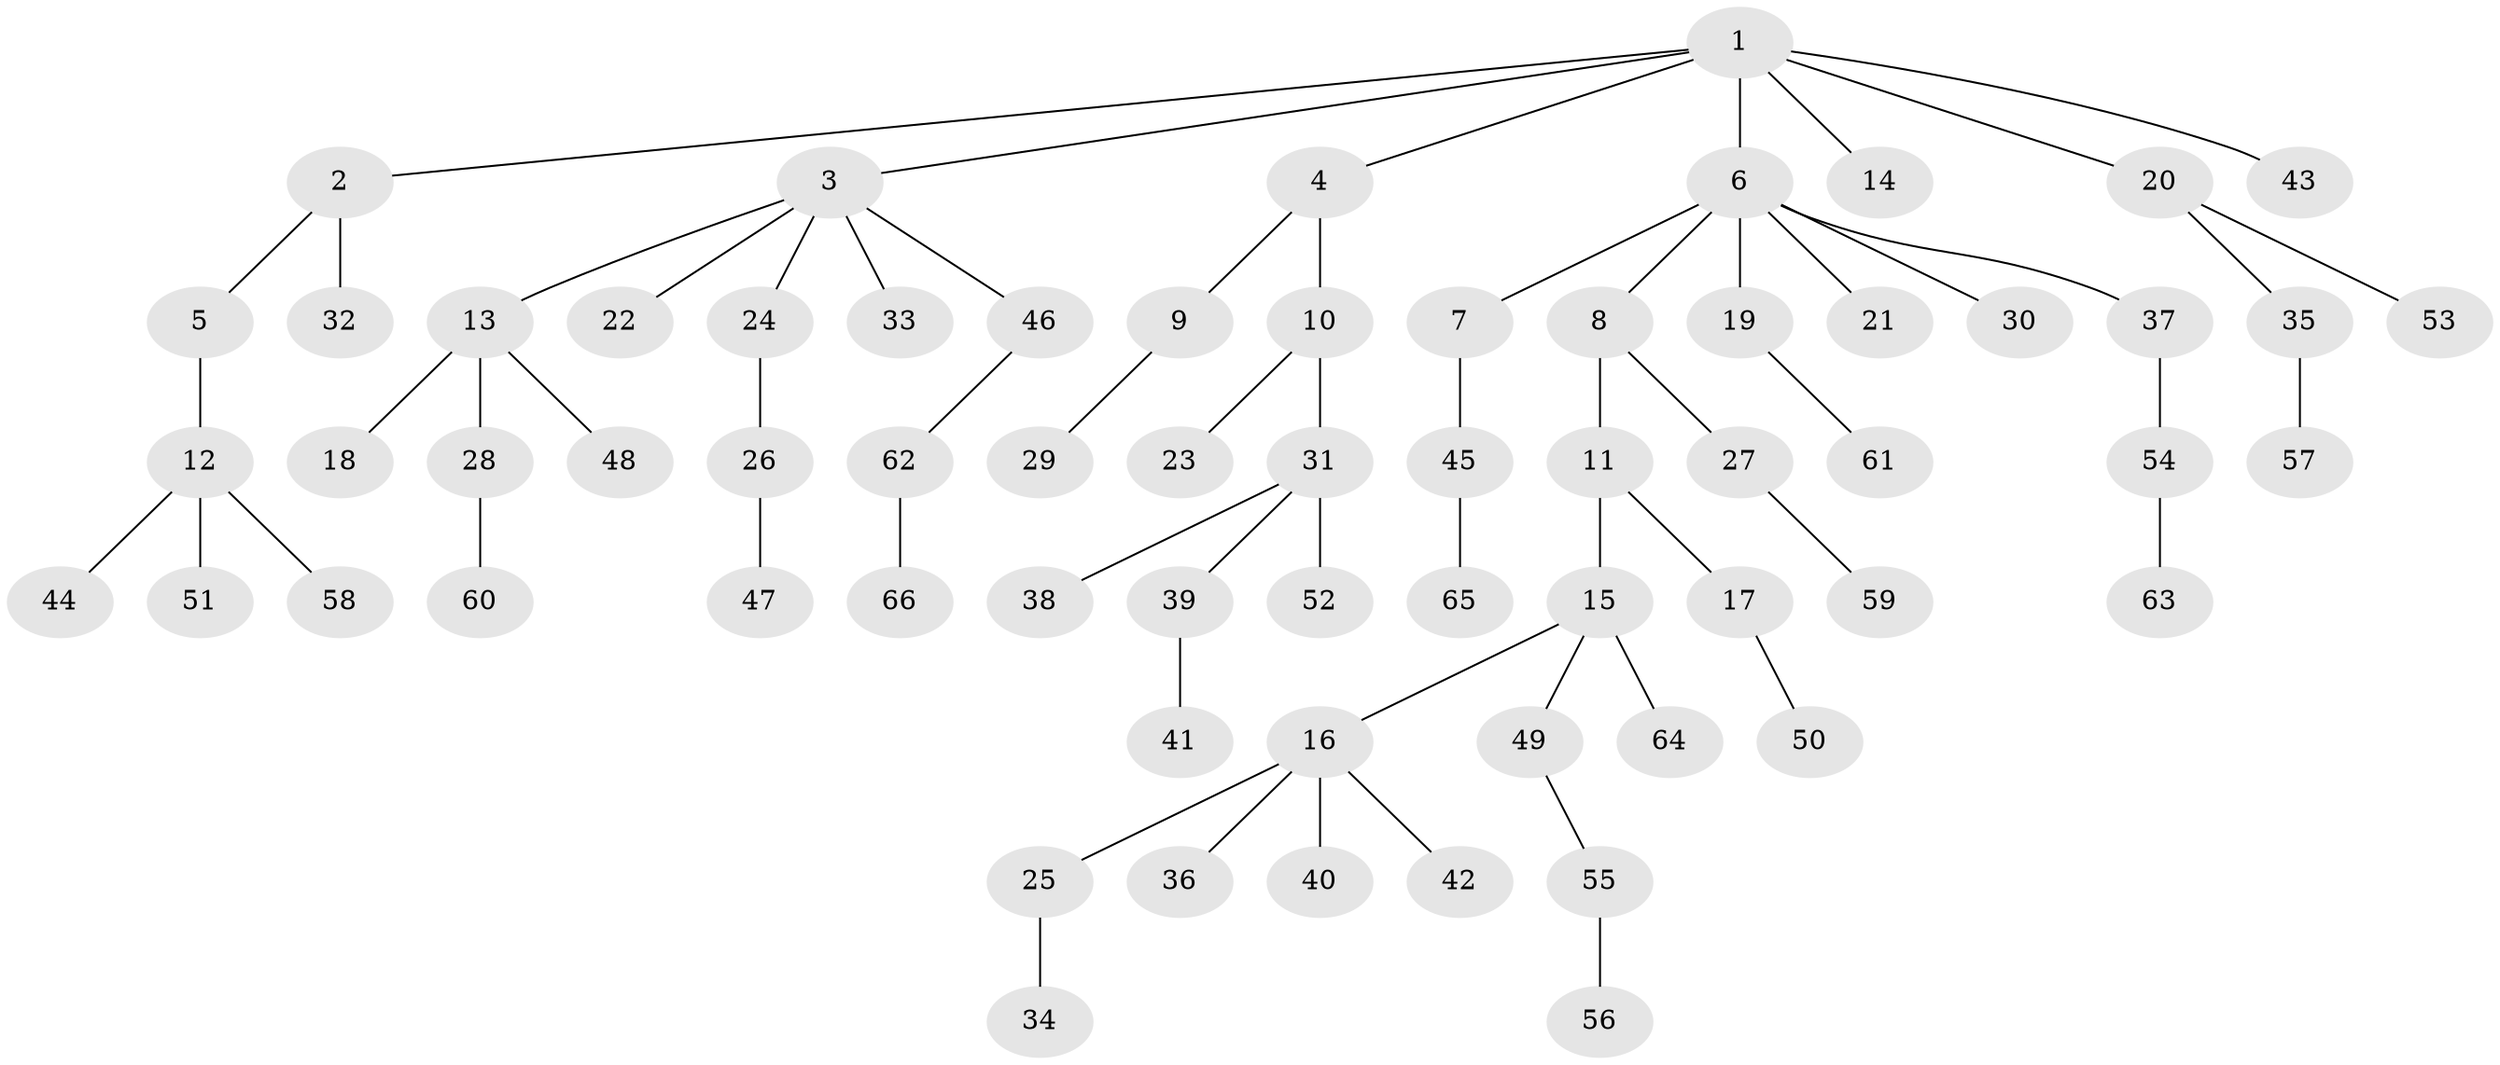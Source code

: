 // coarse degree distribution, {1: 0.6304347826086957, 2: 0.30434782608695654, 5: 0.021739130434782608, 4: 0.021739130434782608, 24: 0.021739130434782608}
// Generated by graph-tools (version 1.1) at 2025/55/03/04/25 21:55:52]
// undirected, 66 vertices, 65 edges
graph export_dot {
graph [start="1"]
  node [color=gray90,style=filled];
  1;
  2;
  3;
  4;
  5;
  6;
  7;
  8;
  9;
  10;
  11;
  12;
  13;
  14;
  15;
  16;
  17;
  18;
  19;
  20;
  21;
  22;
  23;
  24;
  25;
  26;
  27;
  28;
  29;
  30;
  31;
  32;
  33;
  34;
  35;
  36;
  37;
  38;
  39;
  40;
  41;
  42;
  43;
  44;
  45;
  46;
  47;
  48;
  49;
  50;
  51;
  52;
  53;
  54;
  55;
  56;
  57;
  58;
  59;
  60;
  61;
  62;
  63;
  64;
  65;
  66;
  1 -- 2;
  1 -- 3;
  1 -- 4;
  1 -- 6;
  1 -- 14;
  1 -- 20;
  1 -- 43;
  2 -- 5;
  2 -- 32;
  3 -- 13;
  3 -- 22;
  3 -- 24;
  3 -- 33;
  3 -- 46;
  4 -- 9;
  4 -- 10;
  5 -- 12;
  6 -- 7;
  6 -- 8;
  6 -- 19;
  6 -- 21;
  6 -- 30;
  6 -- 37;
  7 -- 45;
  8 -- 11;
  8 -- 27;
  9 -- 29;
  10 -- 23;
  10 -- 31;
  11 -- 15;
  11 -- 17;
  12 -- 44;
  12 -- 51;
  12 -- 58;
  13 -- 18;
  13 -- 28;
  13 -- 48;
  15 -- 16;
  15 -- 49;
  15 -- 64;
  16 -- 25;
  16 -- 36;
  16 -- 40;
  16 -- 42;
  17 -- 50;
  19 -- 61;
  20 -- 35;
  20 -- 53;
  24 -- 26;
  25 -- 34;
  26 -- 47;
  27 -- 59;
  28 -- 60;
  31 -- 38;
  31 -- 39;
  31 -- 52;
  35 -- 57;
  37 -- 54;
  39 -- 41;
  45 -- 65;
  46 -- 62;
  49 -- 55;
  54 -- 63;
  55 -- 56;
  62 -- 66;
}
